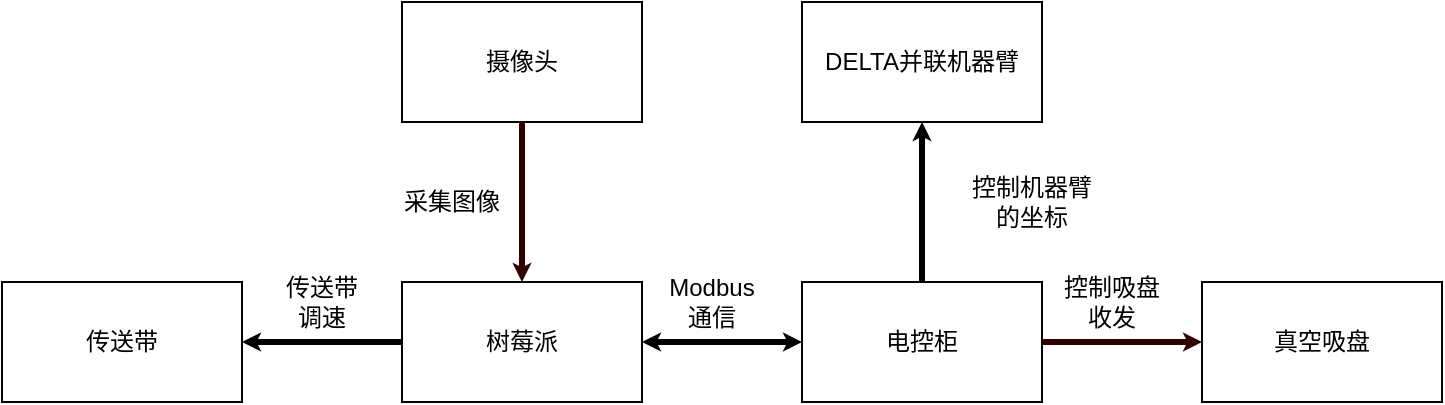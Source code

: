 <mxfile>
    <diagram id="k69EjTUkR4RjHxwr8_R_" name="第 1 页">
        <mxGraphModel dx="1945" dy="553" grid="1" gridSize="10" guides="1" tooltips="1" connect="1" arrows="1" fold="1" page="1" pageScale="1" pageWidth="827" pageHeight="1169" math="0" shadow="0">
            <root>
                <mxCell id="0"/>
                <mxCell id="1" parent="0"/>
                <mxCell id="2" value="DELTA并联机器臂" style="rounded=0;whiteSpace=wrap;html=1;" vertex="1" parent="1">
                    <mxGeometry x="360" y="150" width="120" height="60" as="geometry"/>
                </mxCell>
                <mxCell id="3" value="摄像头" style="rounded=0;whiteSpace=wrap;html=1;" vertex="1" parent="1">
                    <mxGeometry x="160" y="150" width="120" height="60" as="geometry"/>
                </mxCell>
                <mxCell id="10" value="" style="edgeStyle=orthogonalEdgeStyle;rounded=0;orthogonalLoop=1;jettySize=auto;html=1;startSize=0;endSize=0;strokeWidth=3;startArrow=classic;startFill=1;fillColor=#e1d5e7;endArrow=none;endFill=0;strokeColor=#330000;" edge="1" parent="1" source="6" target="3">
                    <mxGeometry relative="1" as="geometry"/>
                </mxCell>
                <mxCell id="13" value="" style="edgeStyle=orthogonalEdgeStyle;rounded=0;orthogonalLoop=1;jettySize=auto;html=1;startSize=0;endSize=0;strokeColor=#000000;strokeWidth=3;" edge="1" parent="1" source="6" target="12">
                    <mxGeometry relative="1" as="geometry"/>
                </mxCell>
                <mxCell id="14" value="" style="edgeStyle=orthogonalEdgeStyle;rounded=0;orthogonalLoop=1;jettySize=auto;html=1;startSize=0;endSize=0;strokeColor=#000000;strokeWidth=3;startArrow=classic;startFill=1;" edge="1" parent="1" source="6" target="8">
                    <mxGeometry relative="1" as="geometry"/>
                </mxCell>
                <mxCell id="6" value="树莓派" style="rounded=0;whiteSpace=wrap;html=1;" vertex="1" parent="1">
                    <mxGeometry x="160" y="290" width="120" height="60" as="geometry"/>
                </mxCell>
                <mxCell id="11" value="" style="edgeStyle=orthogonalEdgeStyle;rounded=0;orthogonalLoop=1;jettySize=auto;html=1;startSize=0;endSize=0;strokeColor=#000000;strokeWidth=3;" edge="1" parent="1" source="8" target="2">
                    <mxGeometry relative="1" as="geometry"/>
                </mxCell>
                <mxCell id="20" value="" style="edgeStyle=orthogonalEdgeStyle;rounded=0;orthogonalLoop=1;jettySize=auto;html=1;startArrow=none;startFill=0;startSize=0;endArrow=classic;endFill=1;endSize=0;strokeColor=#330000;strokeWidth=3;" edge="1" parent="1" source="8" target="19">
                    <mxGeometry relative="1" as="geometry"/>
                </mxCell>
                <mxCell id="8" value="电控柜" style="rounded=0;whiteSpace=wrap;html=1;" vertex="1" parent="1">
                    <mxGeometry x="360" y="290" width="120" height="60" as="geometry"/>
                </mxCell>
                <mxCell id="12" value="传送带" style="rounded=0;whiteSpace=wrap;html=1;" vertex="1" parent="1">
                    <mxGeometry x="-40" y="290" width="120" height="60" as="geometry"/>
                </mxCell>
                <mxCell id="16" value="传送带调速" style="text;html=1;strokeColor=none;fillColor=none;align=center;verticalAlign=middle;whiteSpace=wrap;rounded=0;" vertex="1" parent="1">
                    <mxGeometry x="100" y="290" width="40" height="20" as="geometry"/>
                </mxCell>
                <mxCell id="18" value="采集图像" style="text;html=1;strokeColor=none;fillColor=none;align=center;verticalAlign=middle;whiteSpace=wrap;rounded=0;" vertex="1" parent="1">
                    <mxGeometry x="160" y="240" width="50" height="20" as="geometry"/>
                </mxCell>
                <mxCell id="19" value="真空吸盘" style="rounded=0;whiteSpace=wrap;html=1;" vertex="1" parent="1">
                    <mxGeometry x="560" y="290" width="120" height="60" as="geometry"/>
                </mxCell>
                <mxCell id="21" value="控制机器臂的坐标" style="text;html=1;strokeColor=none;fillColor=none;align=center;verticalAlign=middle;whiteSpace=wrap;rounded=0;" vertex="1" parent="1">
                    <mxGeometry x="440" y="240" width="70" height="20" as="geometry"/>
                </mxCell>
                <mxCell id="22" value="控制吸盘收发" style="text;html=1;strokeColor=none;fillColor=none;align=center;verticalAlign=middle;whiteSpace=wrap;rounded=0;" vertex="1" parent="1">
                    <mxGeometry x="490" y="290" width="50" height="20" as="geometry"/>
                </mxCell>
                <mxCell id="23" value="Modbus通信" style="text;html=1;strokeColor=none;fillColor=none;align=center;verticalAlign=middle;whiteSpace=wrap;rounded=0;" vertex="1" parent="1">
                    <mxGeometry x="290" y="290" width="50" height="20" as="geometry"/>
                </mxCell>
            </root>
        </mxGraphModel>
    </diagram>
</mxfile>